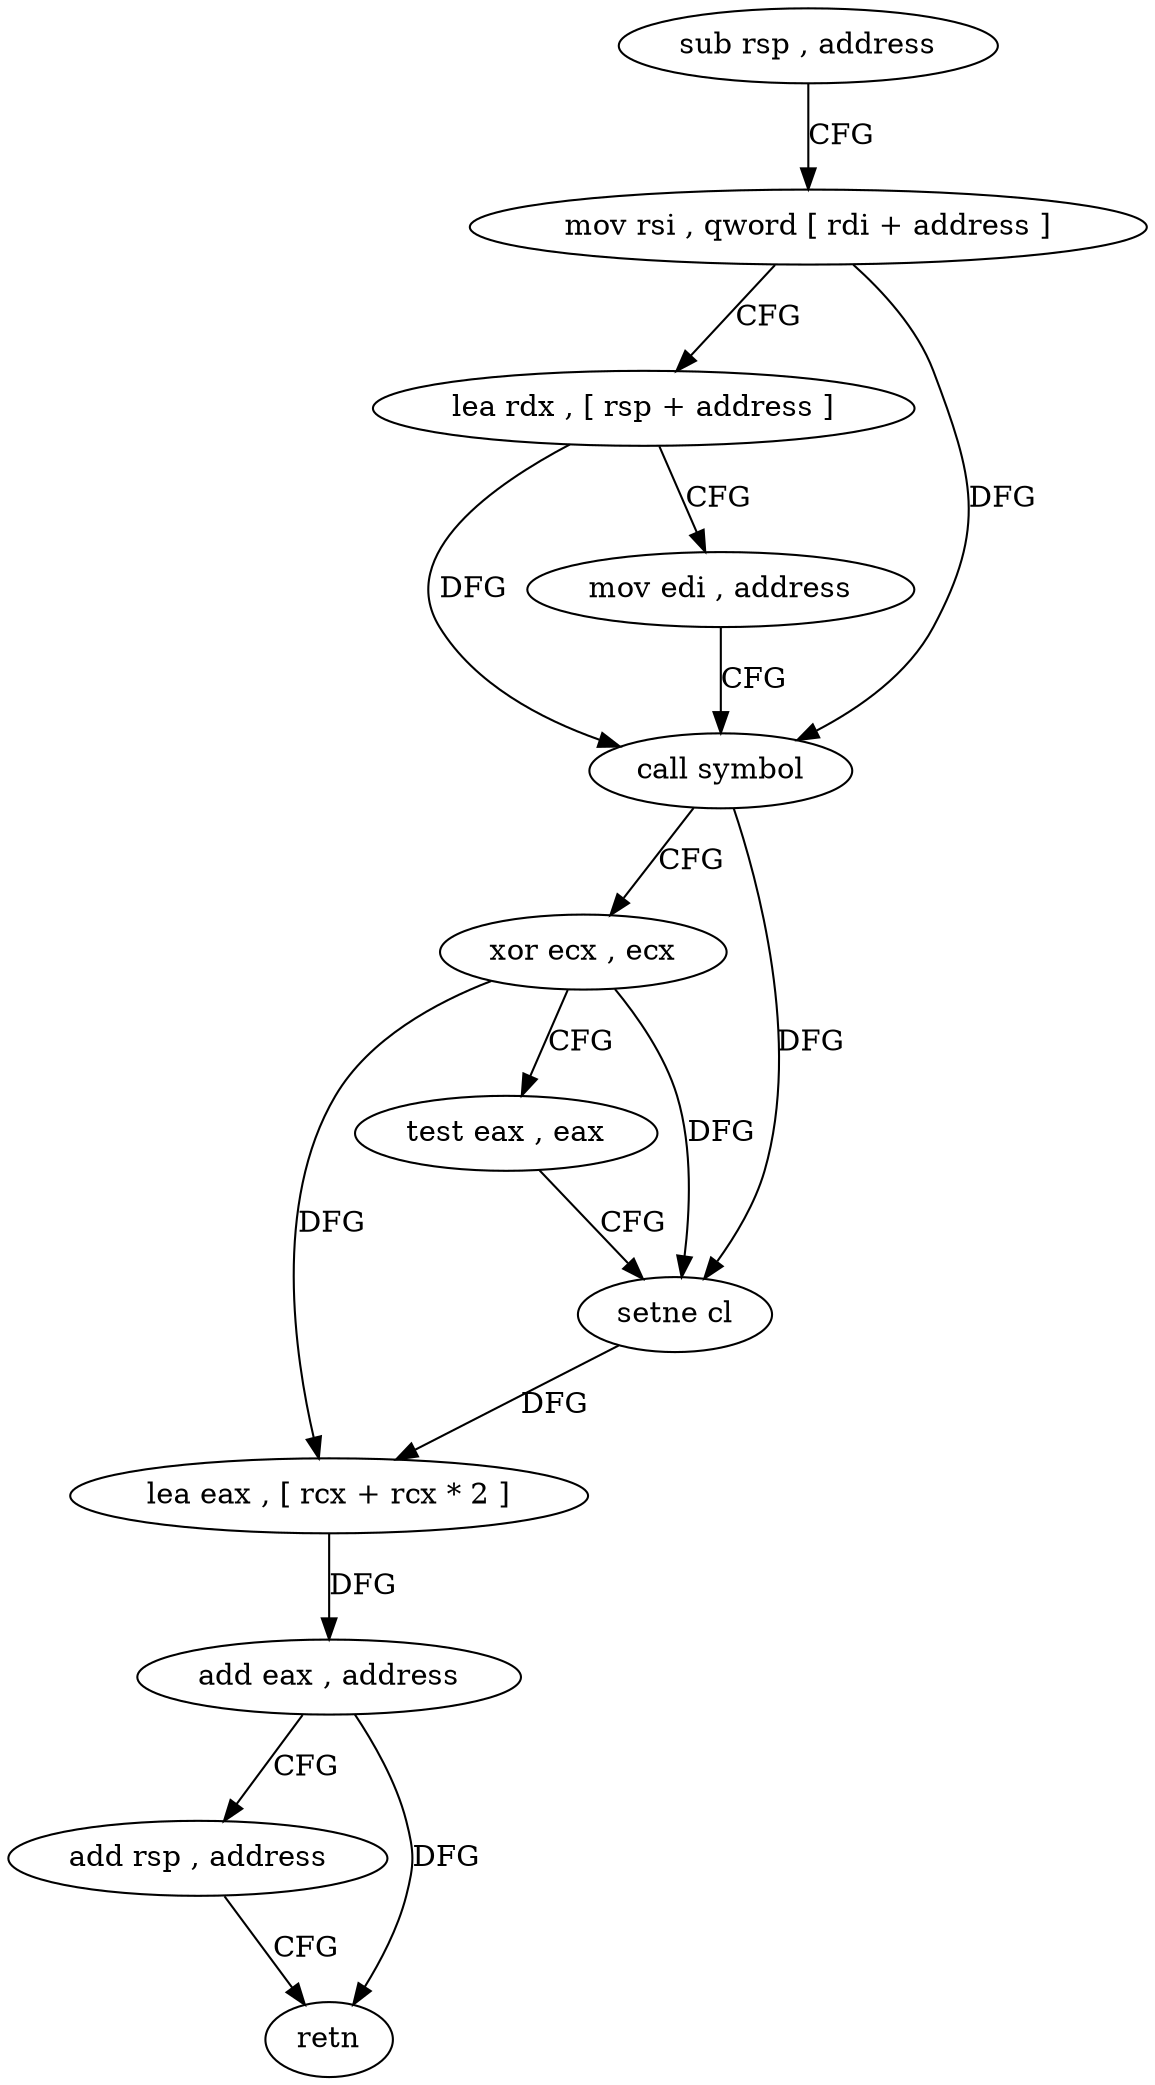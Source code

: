 digraph "func" {
"4212752" [label = "sub rsp , address" ]
"4212759" [label = "mov rsi , qword [ rdi + address ]" ]
"4212763" [label = "lea rdx , [ rsp + address ]" ]
"4212768" [label = "mov edi , address" ]
"4212773" [label = "call symbol" ]
"4212778" [label = "xor ecx , ecx" ]
"4212780" [label = "test eax , eax" ]
"4212782" [label = "setne cl" ]
"4212785" [label = "lea eax , [ rcx + rcx * 2 ]" ]
"4212788" [label = "add eax , address" ]
"4212791" [label = "add rsp , address" ]
"4212798" [label = "retn" ]
"4212752" -> "4212759" [ label = "CFG" ]
"4212759" -> "4212763" [ label = "CFG" ]
"4212759" -> "4212773" [ label = "DFG" ]
"4212763" -> "4212768" [ label = "CFG" ]
"4212763" -> "4212773" [ label = "DFG" ]
"4212768" -> "4212773" [ label = "CFG" ]
"4212773" -> "4212778" [ label = "CFG" ]
"4212773" -> "4212782" [ label = "DFG" ]
"4212778" -> "4212780" [ label = "CFG" ]
"4212778" -> "4212782" [ label = "DFG" ]
"4212778" -> "4212785" [ label = "DFG" ]
"4212780" -> "4212782" [ label = "CFG" ]
"4212782" -> "4212785" [ label = "DFG" ]
"4212785" -> "4212788" [ label = "DFG" ]
"4212788" -> "4212791" [ label = "CFG" ]
"4212788" -> "4212798" [ label = "DFG" ]
"4212791" -> "4212798" [ label = "CFG" ]
}
